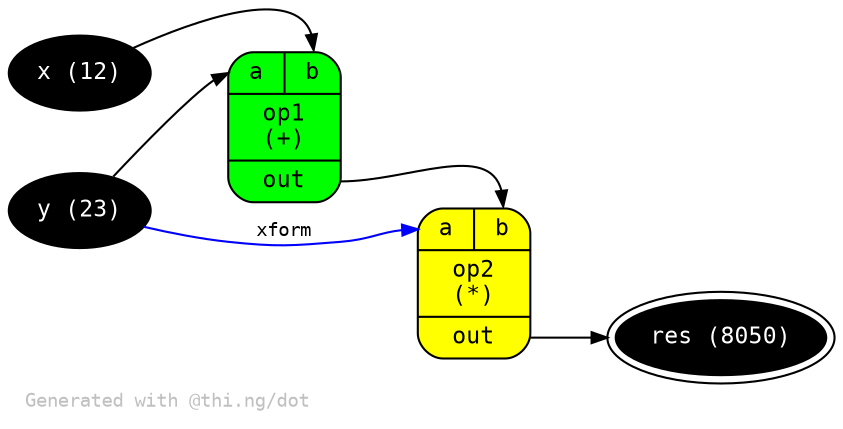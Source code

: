 digraph g {
rankdir="LR";
fontname="Inconsolata";
fontsize="9";
fontcolor="gray";
label="Generated with @thi.ng/dot";
labeljust="l";
labelloc="b";
node[style="filled", fontname="Inconsolata", fontsize="11"];
edge[arrowsize="0.75", fontname="Inconsolata", fontsize="9"];
"x"[color="black", fontcolor="white", label="x (12)"];
"y"[color="black", fontcolor="white", label="y (23)"];
"res"[color="black", fontcolor="white", label="res (8050)", peripheries="2"];
"op1"[fillcolor="green", shape="Mrecord", label="{ <0> a | <1> b } | op1\n(+) | { <out> out }"];
"op2"[fillcolor="yellow", shape="Mrecord", label="{ <0> a | <1> b } | op2\n(*) | { <out> out }"];
"x" -> "op1":"1";
"y" -> "op1":"0";
"y" -> "op2":"0"[label="xform", color="blue"];
"op1":"out" -> "op2":"1";
"op2":"out" -> "res";
}